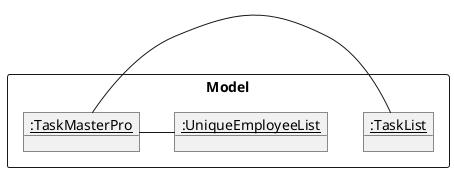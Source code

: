 @startuml
'https://plantuml.com/object-diagram

Package Model as ModelPackage <<Rectangle>>{
object "<u>:TaskMasterPro" as TaskMasterPro
object "<u>:TaskList" as TaskList

TaskMasterPro - TaskList

object "<u>:UniqueEmployeeList" as UniqueEmployeeList
TaskMasterPro - UniqueEmployeeList
}

@enduml
